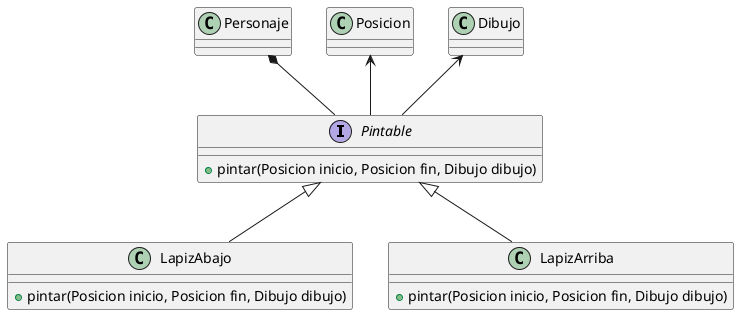 @startuml

Interface Pintable{
    +pintar(Posicion inicio, Posicion fin, Dibujo dibujo)
}

Class LapizAbajo{
    +pintar(Posicion inicio, Posicion fin, Dibujo dibujo)
}

Class LapizArriba{
    +pintar(Posicion inicio, Posicion fin, Dibujo dibujo)
}

Pintable <|-- LapizAbajo
Pintable <|-- LapizArriba

Personaje *-- Pintable
Posicion <-- Pintable
Dibujo <-- Pintable

@enduml